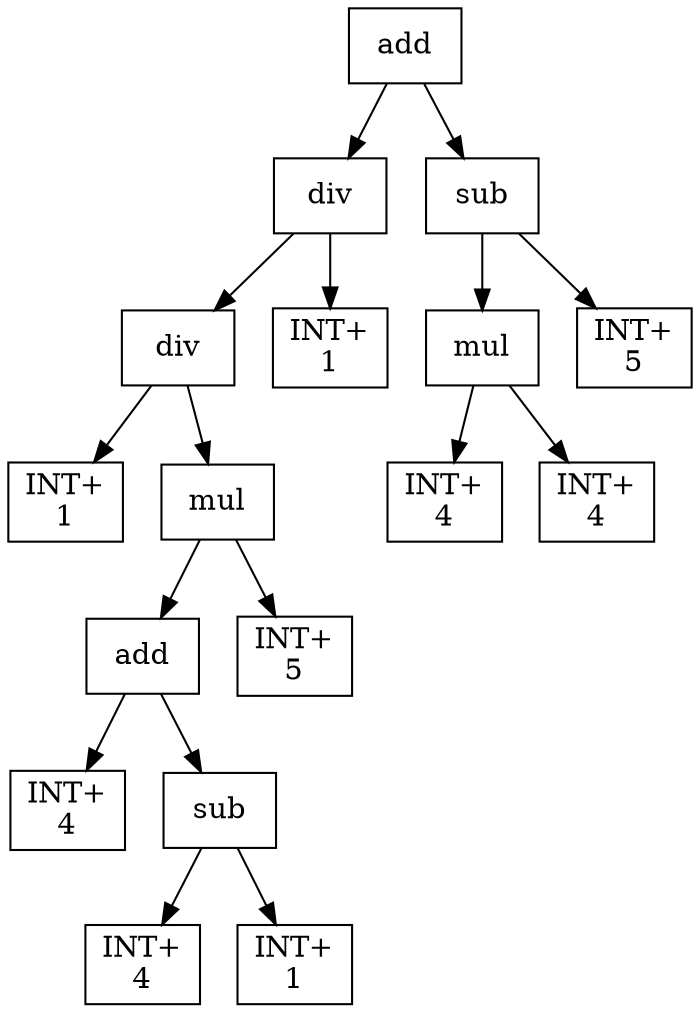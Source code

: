 digraph expr {
  node [shape=box];
  n1 [label="add"];
  n2 [label="div"];
  n3 [label="div"];
  n4 [label="INT+\n1"];
  n5 [label="mul"];
  n6 [label="add"];
  n7 [label="INT+\n4"];
  n8 [label="sub"];
  n9 [label="INT+\n4"];
  n10 [label="INT+\n1"];
  n8 -> n9;
  n8 -> n10;
  n6 -> n7;
  n6 -> n8;
  n11 [label="INT+\n5"];
  n5 -> n6;
  n5 -> n11;
  n3 -> n4;
  n3 -> n5;
  n12 [label="INT+\n1"];
  n2 -> n3;
  n2 -> n12;
  n13 [label="sub"];
  n14 [label="mul"];
  n15 [label="INT+\n4"];
  n16 [label="INT+\n4"];
  n14 -> n15;
  n14 -> n16;
  n17 [label="INT+\n5"];
  n13 -> n14;
  n13 -> n17;
  n1 -> n2;
  n1 -> n13;
}